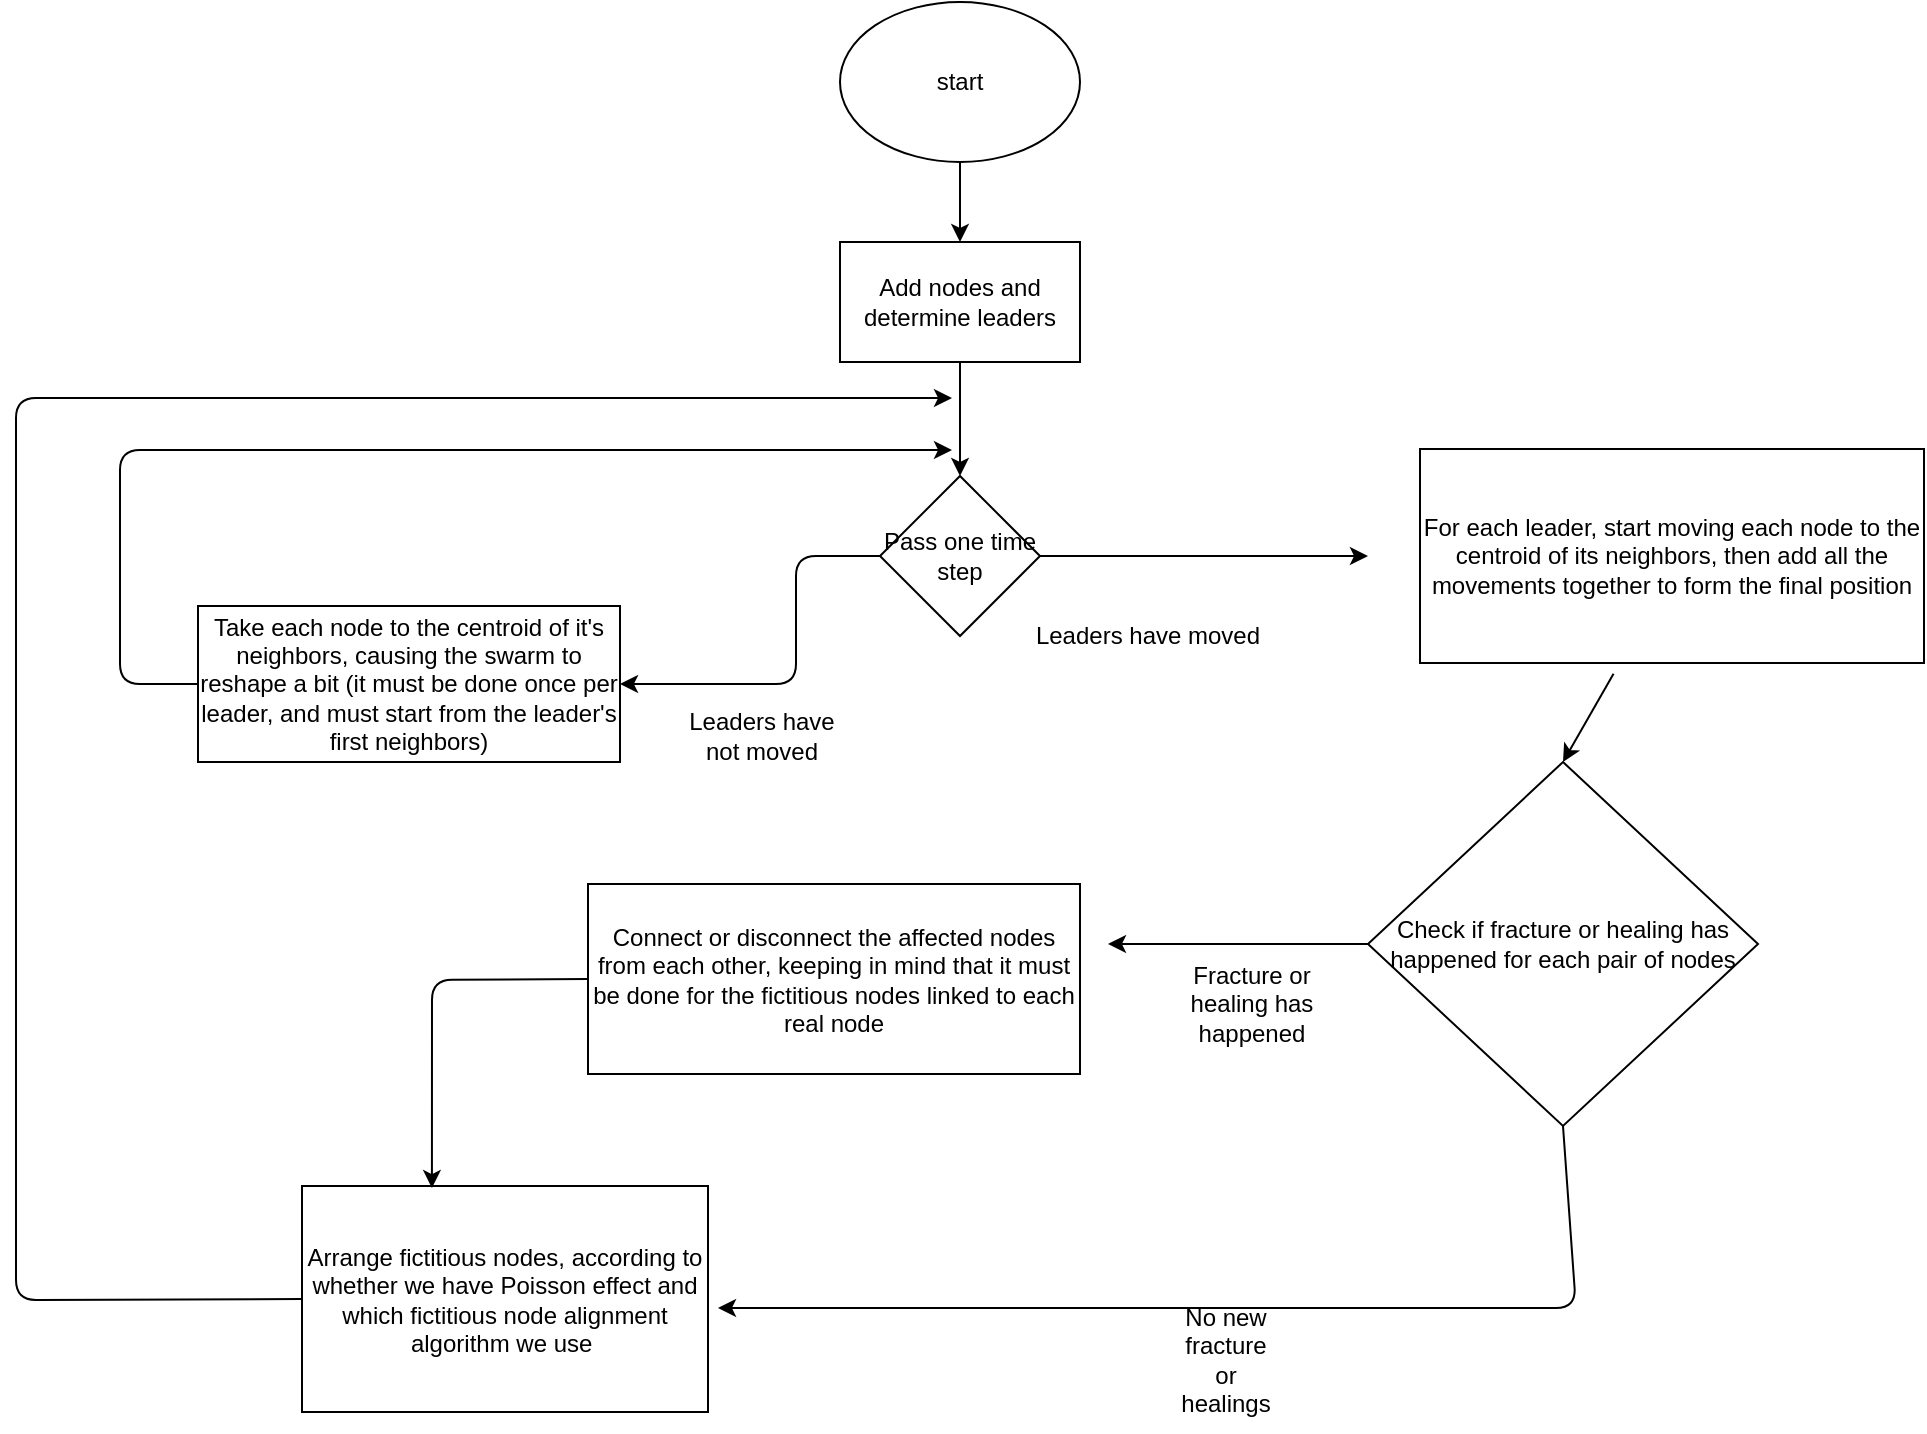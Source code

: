<mxfile version="10.5.9" type="github"><diagram id="Ju12-UU_2gQLBQccm8pG" name="Page-1"><mxGraphModel dx="1010" dy="550" grid="1" gridSize="13" guides="1" tooltips="1" connect="1" arrows="1" fold="1" page="1" pageScale="1" pageWidth="1100" pageHeight="1700" math="0" shadow="0"><root><mxCell id="0"/><mxCell id="1" parent="0"/><mxCell id="al2vteNBYmuqNjZrJP5C-1" value="start" style="ellipse;whiteSpace=wrap;html=1;" vertex="1" parent="1"><mxGeometry x="490" y="10" width="120" height="80" as="geometry"/></mxCell><mxCell id="al2vteNBYmuqNjZrJP5C-2" value="Add nodes and determine leaders" style="rounded=0;whiteSpace=wrap;html=1;" vertex="1" parent="1"><mxGeometry x="490" y="130" width="120" height="60" as="geometry"/></mxCell><mxCell id="al2vteNBYmuqNjZrJP5C-3" value="" style="endArrow=classic;html=1;entryX=0.5;entryY=0;entryDx=0;entryDy=0;" edge="1" parent="1" source="al2vteNBYmuqNjZrJP5C-1" target="al2vteNBYmuqNjZrJP5C-2"><mxGeometry width="50" height="50" relative="1" as="geometry"><mxPoint x="340" y="260" as="sourcePoint"/><mxPoint x="390" y="210" as="targetPoint"/></mxGeometry></mxCell><mxCell id="al2vteNBYmuqNjZrJP5C-5" value="" style="endArrow=classic;html=1;exitX=0.5;exitY=1;exitDx=0;exitDy=0;entryX=0.5;entryY=0;entryDx=0;entryDy=0;" edge="1" parent="1" source="al2vteNBYmuqNjZrJP5C-2"><mxGeometry width="50" height="50" relative="1" as="geometry"><mxPoint x="520" y="245" as="sourcePoint"/><mxPoint x="550" y="247" as="targetPoint"/></mxGeometry></mxCell><mxCell id="al2vteNBYmuqNjZrJP5C-6" value="Pass one time step" style="rhombus;whiteSpace=wrap;html=1;" vertex="1" parent="1"><mxGeometry x="510" y="247" width="80" height="80" as="geometry"/></mxCell><mxCell id="al2vteNBYmuqNjZrJP5C-7" value="Take each node to the centroid of it's neighbors, causing the swarm to reshape a bit (it must be done once per leader, and must start from the leader's first neighbors)" style="rounded=0;whiteSpace=wrap;html=1;" vertex="1" parent="1"><mxGeometry x="169" y="312" width="211" height="78" as="geometry"/></mxCell><mxCell id="al2vteNBYmuqNjZrJP5C-8" value="" style="endArrow=classic;html=1;exitX=0;exitY=0.5;exitDx=0;exitDy=0;entryX=1;entryY=0.5;entryDx=0;entryDy=0;" edge="1" parent="1" source="al2vteNBYmuqNjZrJP5C-6" target="al2vteNBYmuqNjZrJP5C-7"><mxGeometry width="50" height="50" relative="1" as="geometry"><mxPoint x="169" y="466" as="sourcePoint"/><mxPoint x="219" y="416" as="targetPoint"/><Array as="points"><mxPoint x="468" y="287"/><mxPoint x="468" y="351"/></Array></mxGeometry></mxCell><mxCell id="al2vteNBYmuqNjZrJP5C-9" value="Leaders have not moved" style="text;html=1;strokeColor=none;fillColor=none;align=center;verticalAlign=middle;whiteSpace=wrap;rounded=0;" vertex="1" parent="1"><mxGeometry x="412" y="338" width="78" height="78" as="geometry"/></mxCell><mxCell id="al2vteNBYmuqNjZrJP5C-11" value="" style="endArrow=classic;html=1;exitX=0;exitY=0.5;exitDx=0;exitDy=0;" edge="1" parent="1" source="al2vteNBYmuqNjZrJP5C-7"><mxGeometry width="50" height="50" relative="1" as="geometry"><mxPoint x="325" y="297" as="sourcePoint"/><mxPoint x="546" y="234" as="targetPoint"/><Array as="points"><mxPoint x="130" y="351"/><mxPoint x="130" y="234"/></Array></mxGeometry></mxCell><mxCell id="al2vteNBYmuqNjZrJP5C-12" style="edgeStyle=orthogonalEdgeStyle;rounded=0;orthogonalLoop=1;jettySize=auto;html=1;exitX=0.5;exitY=1;exitDx=0;exitDy=0;" edge="1" parent="1" source="al2vteNBYmuqNjZrJP5C-9" target="al2vteNBYmuqNjZrJP5C-9"><mxGeometry relative="1" as="geometry"/></mxCell><mxCell id="al2vteNBYmuqNjZrJP5C-16" value="" style="endArrow=classic;html=1;exitX=1;exitY=0.5;exitDx=0;exitDy=0;" edge="1" parent="1" source="al2vteNBYmuqNjZrJP5C-6"><mxGeometry width="50" height="50" relative="1" as="geometry"><mxPoint x="676" y="310" as="sourcePoint"/><mxPoint x="754" y="287" as="targetPoint"/></mxGeometry></mxCell><mxCell id="al2vteNBYmuqNjZrJP5C-17" value="Leaders have moved" style="text;html=1;strokeColor=none;fillColor=none;align=center;verticalAlign=middle;whiteSpace=wrap;rounded=0;" vertex="1" parent="1"><mxGeometry x="585" y="302" width="118" height="49" as="geometry"/></mxCell><mxCell id="al2vteNBYmuqNjZrJP5C-18" value="&lt;span&gt;For each leader, start moving each node to the centroid of its neighbors, then add all the movements together to form the final position&lt;/span&gt;" style="rounded=0;whiteSpace=wrap;html=1;" vertex="1" parent="1"><mxGeometry x="780" y="233.5" width="252" height="107" as="geometry"/></mxCell><mxCell id="al2vteNBYmuqNjZrJP5C-21" value="Check if fracture or healing has happened for each pair of nodes" style="rhombus;whiteSpace=wrap;html=1;" vertex="1" parent="1"><mxGeometry x="754" y="390" width="195" height="182" as="geometry"/></mxCell><mxCell id="al2vteNBYmuqNjZrJP5C-22" value="" style="endArrow=classic;html=1;entryX=0.5;entryY=0;entryDx=0;entryDy=0;exitX=0.384;exitY=1.05;exitDx=0;exitDy=0;exitPerimeter=0;" edge="1" parent="1" source="al2vteNBYmuqNjZrJP5C-18" target="al2vteNBYmuqNjZrJP5C-21"><mxGeometry width="50" height="50" relative="1" as="geometry"><mxPoint x="845" y="377" as="sourcePoint"/><mxPoint x="908" y="364" as="targetPoint"/></mxGeometry></mxCell><mxCell id="al2vteNBYmuqNjZrJP5C-23" value="" style="endArrow=classic;html=1;exitX=0;exitY=0.5;exitDx=0;exitDy=0;" edge="1" parent="1" source="al2vteNBYmuqNjZrJP5C-21"><mxGeometry width="50" height="50" relative="1" as="geometry"><mxPoint x="624" y="505" as="sourcePoint"/><mxPoint x="624" y="481" as="targetPoint"/></mxGeometry></mxCell><mxCell id="al2vteNBYmuqNjZrJP5C-24" value="Fracture or healing has happened" style="text;html=1;strokeColor=none;fillColor=none;align=center;verticalAlign=middle;whiteSpace=wrap;rounded=0;" vertex="1" parent="1"><mxGeometry x="663" y="494" width="66" height="33" as="geometry"/></mxCell><mxCell id="al2vteNBYmuqNjZrJP5C-25" value="Connect or disconnect the affected nodes from each other, keeping in mind that it must be done for the fictitious nodes linked to each real node" style="rounded=0;whiteSpace=wrap;html=1;" vertex="1" parent="1"><mxGeometry x="364" y="451" width="246" height="95" as="geometry"/></mxCell><mxCell id="al2vteNBYmuqNjZrJP5C-26" value="Arrange fictitious nodes, according to whether we have Poisson effect and which fictitious node alignment algorithm we use&amp;nbsp;" style="rounded=0;whiteSpace=wrap;html=1;" vertex="1" parent="1"><mxGeometry x="221" y="602" width="203" height="113" as="geometry"/></mxCell><mxCell id="al2vteNBYmuqNjZrJP5C-27" value="" style="endArrow=classic;html=1;exitX=0.5;exitY=1;exitDx=0;exitDy=0;" edge="1" parent="1" source="al2vteNBYmuqNjZrJP5C-21"><mxGeometry width="50" height="50" relative="1" as="geometry"><mxPoint x="598" y="661" as="sourcePoint"/><mxPoint x="429" y="663" as="targetPoint"/><Array as="points"><mxPoint x="858" y="663"/></Array></mxGeometry></mxCell><mxCell id="al2vteNBYmuqNjZrJP5C-28" value="" style="endArrow=classic;html=1;exitX=0;exitY=0.5;exitDx=0;exitDy=0;entryX=0.32;entryY=0.009;entryDx=0;entryDy=0;entryPerimeter=0;" edge="1" parent="1" source="al2vteNBYmuqNjZrJP5C-25" target="al2vteNBYmuqNjZrJP5C-26"><mxGeometry width="50" height="50" relative="1" as="geometry"><mxPoint x="247" y="531" as="sourcePoint"/><mxPoint x="297" y="481" as="targetPoint"/><Array as="points"><mxPoint x="286" y="499"/></Array></mxGeometry></mxCell><mxCell id="al2vteNBYmuqNjZrJP5C-29" value="No new fracture or healings" style="text;html=1;strokeColor=none;fillColor=none;align=center;verticalAlign=middle;whiteSpace=wrap;rounded=0;" vertex="1" parent="1"><mxGeometry x="663" y="653" width="40" height="72" as="geometry"/></mxCell><mxCell id="al2vteNBYmuqNjZrJP5C-30" value="" style="endArrow=classic;html=1;exitX=0;exitY=0.5;exitDx=0;exitDy=0;" edge="1" parent="1" source="al2vteNBYmuqNjZrJP5C-26"><mxGeometry width="50" height="50" relative="1" as="geometry"><mxPoint x="117" y="804" as="sourcePoint"/><mxPoint x="546" y="208" as="targetPoint"/><Array as="points"><mxPoint x="78" y="659"/><mxPoint x="78" y="208"/></Array></mxGeometry></mxCell></root></mxGraphModel></diagram></mxfile>
